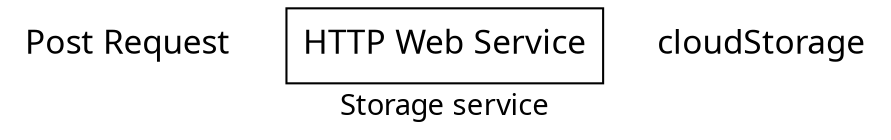 digraph G {
        graph [fontname = "Century Gothic"];
        node [fontname = "Century Gothic"];
        edge [fontname = "Century Gothic"];
        compound=true;
        ranksep=1.25;
        label="Storage service";

        node [shape=plaintext, fontsize=16];

        bgcolor=white;
        edge [arrowsize=1, color=black];
        http [label="Post Request"];
        webservice [label="HTTP Web Service", shape=box];
        cloudStorage [image="./assets/Google-Cloud-Storage-Logo.png"];
}
